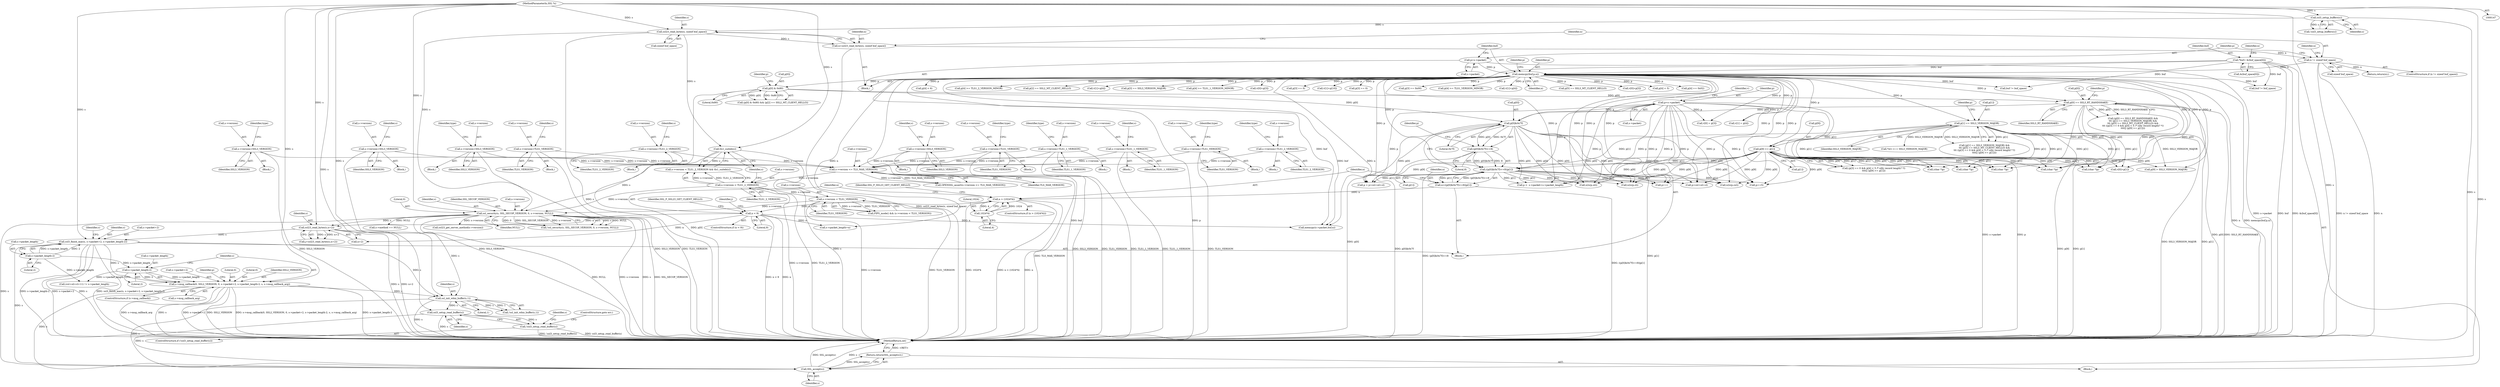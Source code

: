 digraph "0_openssl_392fa7a952e97d82eac6958c81ed1e256e6b8ca5@API" {
"1001148" [label="(Call,ssl3_setup_read_buffer(s))"];
"1001117" [label="(Call,ssl_init_wbio_buffer(s,1))"];
"1000723" [label="(Call,ssl_security(s, SSL_SECOP_VERSION, 0, s->version, NULL))"];
"1000199" [label="(Call,ssl23_read_bytes(s, sizeof buf_space))"];
"1000194" [label="(Call,ssl3_setup_buffers(s))"];
"1000148" [label="(MethodParameterIn,SSL *s)"];
"1000701" [label="(Call,tls1_suiteb(s))"];
"1000696" [label="(Call,s->version < TLS1_2_VERSION)"];
"1000689" [label="(Call,s->version <= TLS_MAX_VERSION)"];
"1000606" [label="(Call,s->version=SSL3_VERSION)"];
"1000375" [label="(Call,s->version=SSL3_VERSION)"];
"1000588" [label="(Call,s->version=SSL3_VERSION)"];
"1000356" [label="(Call,s->version=TLS1_VERSION)"];
"1000312" [label="(Call,s->version=TLS1_2_VERSION)"];
"1000406" [label="(Call,s->version=SSL3_VERSION)"];
"1000623" [label="(Call,s->version=TLS1_VERSION)"];
"1000554" [label="(Call,s->version=TLS1_1_VERSION)"];
"1000337" [label="(Call,s->version=TLS1_1_VERSION)"];
"1000571" [label="(Call,s->version=TLS1_VERSION)"];
"1000531" [label="(Call,s->version=TLS1_2_VERSION)"];
"1000711" [label="(Call,s->version < TLS1_VERSION)"];
"1000811" [label="(Call,ssl3_finish_mac(s, s->packet+2, s->packet_length-2))"];
"1000800" [label="(Call,ssl23_read_bytes(s,n+2))"];
"1000790" [label="(Call,n < 9)"];
"1000779" [label="(Call,n > (1024*4))"];
"1000765" [label="(Call,n=((p[0]&0x7f)<<8)|p[1])"];
"1000767" [label="(Call,((p[0]&0x7f)<<8)|p[1])"];
"1000768" [label="(Call,(p[0]&0x7f)<<8)"];
"1000769" [label="(Call,p[0]&0x7f)"];
"1000746" [label="(Call,p=s->packet)"];
"1000221" [label="(Call,p[0] & 0x80)"];
"1000215" [label="(Call,memcpy(buf,p,n))"];
"1000152" [label="(Call,*buf= &(buf_space[0]))"];
"1000210" [label="(Call,p=s->packet)"];
"1000204" [label="(Call,n != sizeof buf_space)"];
"1000197" [label="(Call,n=ssl23_read_bytes(s, sizeof buf_space))"];
"1000430" [label="(Call,p[0] == SSL3_RT_HANDSHAKE)"];
"1000436" [label="(Call,p[1] == SSL3_VERSION_MAJOR)"];
"1000459" [label="(Call,p[9] >= p[1])"];
"1000781" [label="(Call,1024*4)"];
"1000818" [label="(Call,s->packet_length-2)"];
"1000827" [label="(Call,s->msg_callback(0, SSL2_VERSION, 0, s->packet+2, s->packet_length-2, s, s->msg_callback_arg))"];
"1000836" [label="(Call,s->packet_length-2)"];
"1001147" [label="(Call,!ssl3_setup_read_buffer(s))"];
"1001261" [label="(Call,SSL_accept(s))"];
"1001260" [label="(Return,return(SSL_accept(s));)"];
"1000693" [label="(Identifier,TLS_MAX_VERSION)"];
"1000765" [label="(Call,n=((p[0]&0x7f)<<8)|p[1])"];
"1000607" [label="(Call,s->version)"];
"1000841" [label="(Identifier,s)"];
"1000537" [label="(Identifier,type)"];
"1000789" [label="(ControlStructure,if (n < 9))"];
"1001131" [label="(Call,s->packet_length=n)"];
"1001262" [label="(Identifier,s)"];
"1000790" [label="(Call,n < 9)"];
"1000228" [label="(Identifier,p)"];
"1000781" [label="(Call,1024*4)"];
"1000899" [label="(Call,*(d++) = SSL3_VERSION_MAJOR)"];
"1000492" [label="(Call,p[9] > SSL3_VERSION_MAJOR)"];
"1000768" [label="(Call,(p[0]&0x7f)<<8)"];
"1000437" [label="(Call,p[1])"];
"1000594" [label="(Identifier,type)"];
"1001100" [label="(Call,ssl23_get_server_method(s->version))"];
"1000481" [label="(Call,p[4] < 6)"];
"1000812" [label="(Identifier,s)"];
"1000767" [label="(Call,((p[0]&0x7f)<<8)|p[1])"];
"1000695" [label="(Call,s->version < TLS1_2_VERSION && tls1_suiteb(s))"];
"1000376" [label="(Call,s->version)"];
"1000220" [label="(Call,(p[0] & 0x80) && (p[2] == SSL2_MT_CLIENT_HELLO))"];
"1000212" [label="(Call,s->packet)"];
"1000413" [label="(Identifier,s)"];
"1000766" [label="(Identifier,n)"];
"1000696" [label="(Call,s->version < TLS1_2_VERSION)"];
"1000795" [label="(Identifier,SSL_F_SSL23_GET_CLIENT_HELLO)"];
"1000201" [label="(Call,sizeof buf_space)"];
"1000316" [label="(Identifier,TLS1_2_VERSION)"];
"1000313" [label="(Call,s->version)"];
"1001016" [label="(Call,p <  s->packet+s->packet_length)"];
"1000727" [label="(Call,s->version)"];
"1000356" [label="(Call,s->version=TLS1_VERSION)"];
"1000726" [label="(Literal,0)"];
"1000746" [label="(Call,p=s->packet)"];
"1000775" [label="(Call,p[1])"];
"1000221" [label="(Call,p[0] & 0x80)"];
"1000182" [label="(Block,)"];
"1000300" [label="(Call,p[4] >= TLS1_2_VERSION_MINOR)"];
"1000209" [label="(Identifier,n)"];
"1000410" [label="(Identifier,SSL3_VERSION)"];
"1000195" [label="(Identifier,s)"];
"1000206" [label="(Call,sizeof buf_space)"];
"1000319" [label="(Identifier,s)"];
"1000226" [label="(Call,p[2] == SSL2_MT_CLIENT_HELLO)"];
"1000606" [label="(Call,s->version=SSL3_VERSION)"];
"1001118" [label="(Identifier,s)"];
"1000791" [label="(Identifier,n)"];
"1000208" [label="(Return,return(n);)"];
"1000198" [label="(Identifier,n)"];
"1001117" [label="(Call,ssl_init_wbio_buffer(s,1))"];
"1000773" [label="(Literal,0x7f)"];
"1000252" [label="(Call,v[1]=p[4])"];
"1000646" [label="(Call,(char *)p)"];
"1000829" [label="(Identifier,SSL2_VERSION)"];
"1000831" [label="(Call,s->packet+2)"];
"1000688" [label="(Call,OPENSSL_assert(s->version <= TLS_MAX_VERSION))"];
"1000363" [label="(Identifier,s)"];
"1001031" [label="(Call,p++)"];
"1000463" [label="(Call,p[1])"];
"1001150" [label="(ControlStructure,goto err;)"];
"1000802" [label="(Call,n+2)"];
"1000344" [label="(Identifier,s)"];
"1000678" [label="(Call,(char *)p)"];
"1000840" [label="(Literal,2)"];
"1000148" [label="(MethodParameterIn,SSL *s)"];
"1000730" [label="(Identifier,NULL)"];
"1000627" [label="(Identifier,TLS1_VERSION)"];
"1000792" [label="(Literal,9)"];
"1000570" [label="(Block,)"];
"1000853" [label="(Call,n2s(p,csl))"];
"1000271" [label="(Call,p[3] == SSL3_VERSION_MAJOR)"];
"1000203" [label="(ControlStructure,if (n != sizeof buf_space))"];
"1000846" [label="(Identifier,p)"];
"1000435" [label="(Call,(p[1] == SSL3_VERSION_MAJOR) &&\n\t\t\t (p[5] == SSL3_MT_CLIENT_HELLO) &&\n\t\t\t ((p[3] == 0 && p[4] < 5 /* silly record length? */)\n\t\t\t\t|| (p[9] >= p[1])))"];
"1000223" [label="(Identifier,p)"];
"1000553" [label="(Block,)"];
"1000405" [label="(Block,)"];
"1000447" [label="(Call,(p[3] == 0 && p[4] < 5 /* silly record length? */)\n\t\t\t\t|| (p[9] >= p[1]))"];
"1000215" [label="(Call,memcpy(buf,p,n))"];
"1000605" [label="(Block,)"];
"1000338" [label="(Call,s->version)"];
"1000801" [label="(Identifier,s)"];
"1000560" [label="(Identifier,type)"];
"1000325" [label="(Call,p[4] >= TLS1_1_VERSION_MINOR)"];
"1001165" [label="(Call,memcpy(s->packet,buf,n))"];
"1000690" [label="(Call,s->version)"];
"1001260" [label="(Return,return(SSL_accept(s));)"];
"1000758" [label="(Call,v[1] = p[4])"];
"1000355" [label="(Block,)"];
"1000153" [label="(Identifier,buf)"];
"1000431" [label="(Call,p[0])"];
"1000689" [label="(Call,s->version <= TLS_MAX_VERSION)"];
"1000406" [label="(Call,s->version=SSL3_VERSION)"];
"1000149" [label="(Block,)"];
"1000460" [label="(Call,p[9])"];
"1000742" [label="(Block,)"];
"1000823" [label="(ControlStructure,if (s->msg_callback))"];
"1000822" [label="(Literal,2)"];
"1000222" [label="(Call,p[0])"];
"1000245" [label="(Call,v[0]=p[3])"];
"1000588" [label="(Call,s->version=SSL3_VERSION)"];
"1000476" [label="(Call,p[3] == 0)"];
"1000379" [label="(Identifier,SSL3_VERSION)"];
"1000722" [label="(Call,!ssl_security(s, SSL_SECOP_VERSION, 0, s->version, NULL))"];
"1000429" [label="(Call,(p[0] == SSL3_RT_HANDSHAKE) &&\n\t\t\t (p[1] == SSL3_VERSION_MAJOR) &&\n\t\t\t (p[5] == SSL3_MT_CLIENT_HELLO) &&\n\t\t\t ((p[3] == 0 && p[4] < 5 /* silly record length? */)\n\t\t\t\t|| (p[9] >= p[1])))"];
"1000622" [label="(Block,)"];
"1000836" [label="(Call,s->packet_length-2)"];
"1001116" [label="(Call,!ssl_init_wbio_buffer(s,1))"];
"1000503" [label="(Call,v[1]=p[10])"];
"1001119" [label="(Literal,1)"];
"1000375" [label="(Call,s->version=SSL3_VERSION)"];
"1000572" [label="(Call,s->version)"];
"1000655" [label="(Call,(char *)p)"];
"1000194" [label="(Call,ssl3_setup_buffers(s))"];
"1000770" [label="(Call,p[0])"];
"1000360" [label="(Identifier,TLS1_VERSION)"];
"1000531" [label="(Call,s->version=TLS1_2_VERSION)"];
"1000747" [label="(Identifier,p)"];
"1000341" [label="(Identifier,TLS1_1_VERSION)"];
"1000610" [label="(Identifier,SSL3_VERSION)"];
"1000663" [label="(Call,(char *)p)"];
"1000459" [label="(Call,p[9] >= p[1])"];
"1001105" [label="(Call,s->method == NULL)"];
"1001149" [label="(Identifier,s)"];
"1001265" [label="(Call,buf != buf_space)"];
"1000623" [label="(Call,s->version=TLS1_VERSION)"];
"1001148" [label="(Call,ssl3_setup_read_buffer(s))"];
"1001273" [label="(MethodReturn,int)"];
"1000715" [label="(Identifier,TLS1_VERSION)"];
"1000700" [label="(Identifier,TLS1_2_VERSION)"];
"1000382" [label="(Identifier,s)"];
"1000753" [label="(Identifier,v)"];
"1000724" [label="(Identifier,s)"];
"1000612" [label="(Identifier,type)"];
"1000782" [label="(Literal,1024)"];
"1000571" [label="(Call,s->version=TLS1_VERSION)"];
"1000800" [label="(Call,ssl23_read_bytes(s,n+2))"];
"1000637" [label="(Call,(char *)p)"];
"1000152" [label="(Call,*buf= &(buf_space[0]))"];
"1000204" [label="(Call,n != sizeof buf_space)"];
"1000535" [label="(Identifier,TLS1_2_VERSION)"];
"1000723" [label="(Call,ssl_security(s, SSL_SECOP_VERSION, 0, s->version, NULL))"];
"1000210" [label="(Call,p=s->packet)"];
"1001255" [label="(Call,buf != buf_space)"];
"1000436" [label="(Call,p[1] == SSL3_VERSION_MAJOR)"];
"1000837" [label="(Call,s->packet_length)"];
"1000357" [label="(Call,s->version)"];
"1001153" [label="(Identifier,s)"];
"1000587" [label="(Block,)"];
"1000407" [label="(Call,s->version)"];
"1000709" [label="(Call,FIPS_mode() && (s->version < TLS1_VERSION))"];
"1000199" [label="(Call,ssl23_read_bytes(s, sizeof buf_space))"];
"1000818" [label="(Call,s->packet_length-2)"];
"1000449" [label="(Call,p[3] == 0)"];
"1000872" [label="(Call,(csl+sil+cl+11) != s->packet_length)"];
"1000850" [label="(Call,p+=5)"];
"1000234" [label="(Call,p[3] == 0x00)"];
"1000701" [label="(Call,tls1_suiteb(s))"];
"1001006" [label="(Call,p = p+csl+sil+cl)"];
"1000292" [label="(Call,p[4] >= TLS1_VERSION_MINOR)"];
"1000592" [label="(Identifier,SSL3_VERSION)"];
"1000751" [label="(Call,v[0] = p[3])"];
"1000811" [label="(Call,ssl3_finish_mac(s, s->packet+2, s->packet_length-2))"];
"1000748" [label="(Call,s->packet)"];
"1000697" [label="(Call,s->version)"];
"1000786" [label="(Identifier,SSL_F_SSL23_GET_CLIENT_HELLO)"];
"1000205" [label="(Identifier,n)"];
"1000575" [label="(Identifier,TLS1_VERSION)"];
"1001261" [label="(Call,SSL_accept(s))"];
"1000827" [label="(Call,s->msg_callback(0, SSL2_VERSION, 0, s->packet+2, s->packet_length-2, s, s->msg_callback_arg))"];
"1000284" [label="(Call,v[1]=p[4])"];
"1000218" [label="(Identifier,n)"];
"1000467" [label="(Call,v[0]=p[1])"];
"1000430" [label="(Call,p[0] == SSL3_RT_HANDSHAKE)"];
"1000154" [label="(Call,&(buf_space[0]))"];
"1000558" [label="(Identifier,TLS1_1_VERSION)"];
"1000776" [label="(Identifier,p)"];
"1000828" [label="(Literal,0)"];
"1001147" [label="(Call,!ssl3_setup_read_buffer(s))"];
"1000712" [label="(Call,s->version)"];
"1001008" [label="(Call,p+csl+sil+cl)"];
"1000702" [label="(Identifier,s)"];
"1000856" [label="(Call,n2s(p,sil))"];
"1000216" [label="(Identifier,buf)"];
"1000442" [label="(Call,p[5] == SSL3_MT_CLIENT_HELLO)"];
"1000311" [label="(Block,)"];
"1000312" [label="(Call,s->version=TLS1_2_VERSION)"];
"1000783" [label="(Literal,4)"];
"1000798" [label="(Call,j=ssl23_read_bytes(s,n+2))"];
"1000778" [label="(ControlStructure,if (n > (1024*4)))"];
"1000532" [label="(Call,s->version)"];
"1000555" [label="(Call,s->version)"];
"1000813" [label="(Call,s->packet+2)"];
"1001146" [label="(ControlStructure,if (!ssl3_setup_read_buffer(s)))"];
"1000217" [label="(Identifier,p)"];
"1000444" [label="(Identifier,p)"];
"1000825" [label="(Identifier,s)"];
"1000711" [label="(Call,s->version < TLS1_VERSION)"];
"1000168" [label="(Identifier,n)"];
"1000779" [label="(Call,n > (1024*4))"];
"1000830" [label="(Literal,0)"];
"1000434" [label="(Identifier,SSL3_RT_HANDSHAKE)"];
"1000780" [label="(Identifier,n)"];
"1000530" [label="(Block,)"];
"1000799" [label="(Identifier,j)"];
"1000440" [label="(Identifier,SSL3_VERSION_MAJOR)"];
"1000197" [label="(Call,n=ssl23_read_bytes(s, sizeof buf_space))"];
"1000769" [label="(Call,p[0]&0x7f)"];
"1000624" [label="(Call,s->version)"];
"1000819" [label="(Call,s->packet_length)"];
"1000842" [label="(Call,s->msg_callback_arg)"];
"1000554" [label="(Call,s->version=TLS1_1_VERSION)"];
"1000336" [label="(Block,)"];
"1000225" [label="(Literal,0x80)"];
"1000277" [label="(Call,v[0]=p[3])"];
"1000774" [label="(Literal,8)"];
"1000454" [label="(Call,p[4] < 5)"];
"1000438" [label="(Identifier,p)"];
"1000200" [label="(Identifier,s)"];
"1000629" [label="(Identifier,type)"];
"1000239" [label="(Call,p[4] == 0x02)"];
"1000589" [label="(Call,s->version)"];
"1000859" [label="(Call,n2s(p,cl))"];
"1000337" [label="(Call,s->version=TLS1_1_VERSION)"];
"1000374" [label="(Block,)"];
"1000211" [label="(Identifier,p)"];
"1000193" [label="(Call,!ssl3_setup_buffers(s))"];
"1000577" [label="(Identifier,type)"];
"1000725" [label="(Identifier,SSL_SECOP_VERSION)"];
"1001148" -> "1001147"  [label="AST: "];
"1001148" -> "1001149"  [label="CFG: "];
"1001149" -> "1001148"  [label="AST: "];
"1001147" -> "1001148"  [label="CFG: "];
"1001148" -> "1001273"  [label="DDG: s"];
"1001148" -> "1001147"  [label="DDG: s"];
"1001117" -> "1001148"  [label="DDG: s"];
"1000148" -> "1001148"  [label="DDG: s"];
"1001148" -> "1001261"  [label="DDG: s"];
"1001117" -> "1001116"  [label="AST: "];
"1001117" -> "1001119"  [label="CFG: "];
"1001118" -> "1001117"  [label="AST: "];
"1001119" -> "1001117"  [label="AST: "];
"1001116" -> "1001117"  [label="CFG: "];
"1001117" -> "1001273"  [label="DDG: s"];
"1001117" -> "1001116"  [label="DDG: s"];
"1001117" -> "1001116"  [label="DDG: 1"];
"1000723" -> "1001117"  [label="DDG: s"];
"1000811" -> "1001117"  [label="DDG: s"];
"1000827" -> "1001117"  [label="DDG: s"];
"1000148" -> "1001117"  [label="DDG: s"];
"1001117" -> "1001261"  [label="DDG: s"];
"1000723" -> "1000722"  [label="AST: "];
"1000723" -> "1000730"  [label="CFG: "];
"1000724" -> "1000723"  [label="AST: "];
"1000725" -> "1000723"  [label="AST: "];
"1000726" -> "1000723"  [label="AST: "];
"1000727" -> "1000723"  [label="AST: "];
"1000730" -> "1000723"  [label="AST: "];
"1000722" -> "1000723"  [label="CFG: "];
"1000723" -> "1001273"  [label="DDG: s"];
"1000723" -> "1001273"  [label="DDG: NULL"];
"1000723" -> "1001273"  [label="DDG: s->version"];
"1000723" -> "1001273"  [label="DDG: SSL_SECOP_VERSION"];
"1000723" -> "1000722"  [label="DDG: s"];
"1000723" -> "1000722"  [label="DDG: NULL"];
"1000723" -> "1000722"  [label="DDG: 0"];
"1000723" -> "1000722"  [label="DDG: SSL_SECOP_VERSION"];
"1000723" -> "1000722"  [label="DDG: s->version"];
"1000199" -> "1000723"  [label="DDG: s"];
"1000701" -> "1000723"  [label="DDG: s"];
"1000148" -> "1000723"  [label="DDG: s"];
"1000696" -> "1000723"  [label="DDG: s->version"];
"1000711" -> "1000723"  [label="DDG: s->version"];
"1000723" -> "1000800"  [label="DDG: s"];
"1000723" -> "1001100"  [label="DDG: s->version"];
"1000723" -> "1001105"  [label="DDG: NULL"];
"1000723" -> "1001261"  [label="DDG: s"];
"1000199" -> "1000197"  [label="AST: "];
"1000199" -> "1000201"  [label="CFG: "];
"1000200" -> "1000199"  [label="AST: "];
"1000201" -> "1000199"  [label="AST: "];
"1000197" -> "1000199"  [label="CFG: "];
"1000199" -> "1001273"  [label="DDG: s"];
"1000199" -> "1000197"  [label="DDG: s"];
"1000194" -> "1000199"  [label="DDG: s"];
"1000148" -> "1000199"  [label="DDG: s"];
"1000199" -> "1000701"  [label="DDG: s"];
"1000194" -> "1000193"  [label="AST: "];
"1000194" -> "1000195"  [label="CFG: "];
"1000195" -> "1000194"  [label="AST: "];
"1000193" -> "1000194"  [label="CFG: "];
"1000194" -> "1001273"  [label="DDG: s"];
"1000194" -> "1000193"  [label="DDG: s"];
"1000148" -> "1000194"  [label="DDG: s"];
"1000148" -> "1000147"  [label="AST: "];
"1000148" -> "1001273"  [label="DDG: s"];
"1000148" -> "1000701"  [label="DDG: s"];
"1000148" -> "1000800"  [label="DDG: s"];
"1000148" -> "1000811"  [label="DDG: s"];
"1000148" -> "1000827"  [label="DDG: s"];
"1000148" -> "1001261"  [label="DDG: s"];
"1000701" -> "1000695"  [label="AST: "];
"1000701" -> "1000702"  [label="CFG: "];
"1000702" -> "1000701"  [label="AST: "];
"1000695" -> "1000701"  [label="CFG: "];
"1000701" -> "1001273"  [label="DDG: s"];
"1000701" -> "1000695"  [label="DDG: s"];
"1000696" -> "1000695"  [label="AST: "];
"1000696" -> "1000700"  [label="CFG: "];
"1000697" -> "1000696"  [label="AST: "];
"1000700" -> "1000696"  [label="AST: "];
"1000702" -> "1000696"  [label="CFG: "];
"1000695" -> "1000696"  [label="CFG: "];
"1000696" -> "1001273"  [label="DDG: TLS1_2_VERSION"];
"1000696" -> "1001273"  [label="DDG: s->version"];
"1000696" -> "1000695"  [label="DDG: s->version"];
"1000696" -> "1000695"  [label="DDG: TLS1_2_VERSION"];
"1000689" -> "1000696"  [label="DDG: s->version"];
"1000696" -> "1000711"  [label="DDG: s->version"];
"1000689" -> "1000688"  [label="AST: "];
"1000689" -> "1000693"  [label="CFG: "];
"1000690" -> "1000689"  [label="AST: "];
"1000693" -> "1000689"  [label="AST: "];
"1000688" -> "1000689"  [label="CFG: "];
"1000689" -> "1001273"  [label="DDG: TLS_MAX_VERSION"];
"1000689" -> "1000688"  [label="DDG: s->version"];
"1000689" -> "1000688"  [label="DDG: TLS_MAX_VERSION"];
"1000606" -> "1000689"  [label="DDG: s->version"];
"1000375" -> "1000689"  [label="DDG: s->version"];
"1000588" -> "1000689"  [label="DDG: s->version"];
"1000356" -> "1000689"  [label="DDG: s->version"];
"1000312" -> "1000689"  [label="DDG: s->version"];
"1000406" -> "1000689"  [label="DDG: s->version"];
"1000623" -> "1000689"  [label="DDG: s->version"];
"1000554" -> "1000689"  [label="DDG: s->version"];
"1000337" -> "1000689"  [label="DDG: s->version"];
"1000571" -> "1000689"  [label="DDG: s->version"];
"1000531" -> "1000689"  [label="DDG: s->version"];
"1000606" -> "1000605"  [label="AST: "];
"1000606" -> "1000610"  [label="CFG: "];
"1000607" -> "1000606"  [label="AST: "];
"1000610" -> "1000606"  [label="AST: "];
"1000612" -> "1000606"  [label="CFG: "];
"1000606" -> "1001273"  [label="DDG: SSL3_VERSION"];
"1000375" -> "1000374"  [label="AST: "];
"1000375" -> "1000379"  [label="CFG: "];
"1000376" -> "1000375"  [label="AST: "];
"1000379" -> "1000375"  [label="AST: "];
"1000382" -> "1000375"  [label="CFG: "];
"1000375" -> "1001273"  [label="DDG: SSL3_VERSION"];
"1000588" -> "1000587"  [label="AST: "];
"1000588" -> "1000592"  [label="CFG: "];
"1000589" -> "1000588"  [label="AST: "];
"1000592" -> "1000588"  [label="AST: "];
"1000594" -> "1000588"  [label="CFG: "];
"1000588" -> "1001273"  [label="DDG: SSL3_VERSION"];
"1000356" -> "1000355"  [label="AST: "];
"1000356" -> "1000360"  [label="CFG: "];
"1000357" -> "1000356"  [label="AST: "];
"1000360" -> "1000356"  [label="AST: "];
"1000363" -> "1000356"  [label="CFG: "];
"1000356" -> "1001273"  [label="DDG: TLS1_VERSION"];
"1000312" -> "1000311"  [label="AST: "];
"1000312" -> "1000316"  [label="CFG: "];
"1000313" -> "1000312"  [label="AST: "];
"1000316" -> "1000312"  [label="AST: "];
"1000319" -> "1000312"  [label="CFG: "];
"1000406" -> "1000405"  [label="AST: "];
"1000406" -> "1000410"  [label="CFG: "];
"1000407" -> "1000406"  [label="AST: "];
"1000410" -> "1000406"  [label="AST: "];
"1000413" -> "1000406"  [label="CFG: "];
"1000406" -> "1001273"  [label="DDG: SSL3_VERSION"];
"1000623" -> "1000622"  [label="AST: "];
"1000623" -> "1000627"  [label="CFG: "];
"1000624" -> "1000623"  [label="AST: "];
"1000627" -> "1000623"  [label="AST: "];
"1000629" -> "1000623"  [label="CFG: "];
"1000623" -> "1001273"  [label="DDG: TLS1_VERSION"];
"1000554" -> "1000553"  [label="AST: "];
"1000554" -> "1000558"  [label="CFG: "];
"1000555" -> "1000554"  [label="AST: "];
"1000558" -> "1000554"  [label="AST: "];
"1000560" -> "1000554"  [label="CFG: "];
"1000554" -> "1001273"  [label="DDG: TLS1_1_VERSION"];
"1000337" -> "1000336"  [label="AST: "];
"1000337" -> "1000341"  [label="CFG: "];
"1000338" -> "1000337"  [label="AST: "];
"1000341" -> "1000337"  [label="AST: "];
"1000344" -> "1000337"  [label="CFG: "];
"1000337" -> "1001273"  [label="DDG: TLS1_1_VERSION"];
"1000571" -> "1000570"  [label="AST: "];
"1000571" -> "1000575"  [label="CFG: "];
"1000572" -> "1000571"  [label="AST: "];
"1000575" -> "1000571"  [label="AST: "];
"1000577" -> "1000571"  [label="CFG: "];
"1000571" -> "1001273"  [label="DDG: TLS1_VERSION"];
"1000531" -> "1000530"  [label="AST: "];
"1000531" -> "1000535"  [label="CFG: "];
"1000532" -> "1000531"  [label="AST: "];
"1000535" -> "1000531"  [label="AST: "];
"1000537" -> "1000531"  [label="CFG: "];
"1000711" -> "1000709"  [label="AST: "];
"1000711" -> "1000715"  [label="CFG: "];
"1000712" -> "1000711"  [label="AST: "];
"1000715" -> "1000711"  [label="AST: "];
"1000709" -> "1000711"  [label="CFG: "];
"1000711" -> "1001273"  [label="DDG: TLS1_VERSION"];
"1000711" -> "1001273"  [label="DDG: s->version"];
"1000711" -> "1000709"  [label="DDG: s->version"];
"1000711" -> "1000709"  [label="DDG: TLS1_VERSION"];
"1000811" -> "1000742"  [label="AST: "];
"1000811" -> "1000818"  [label="CFG: "];
"1000812" -> "1000811"  [label="AST: "];
"1000813" -> "1000811"  [label="AST: "];
"1000818" -> "1000811"  [label="AST: "];
"1000825" -> "1000811"  [label="CFG: "];
"1000811" -> "1001273"  [label="DDG: s->packet_length-2"];
"1000811" -> "1001273"  [label="DDG: s->packet+2"];
"1000811" -> "1001273"  [label="DDG: ssl3_finish_mac(s, s->packet+2, s->packet_length-2)"];
"1000811" -> "1001273"  [label="DDG: s"];
"1000800" -> "1000811"  [label="DDG: s"];
"1000818" -> "1000811"  [label="DDG: s->packet_length"];
"1000818" -> "1000811"  [label="DDG: 2"];
"1000811" -> "1000827"  [label="DDG: s"];
"1000811" -> "1001261"  [label="DDG: s"];
"1000800" -> "1000798"  [label="AST: "];
"1000800" -> "1000802"  [label="CFG: "];
"1000801" -> "1000800"  [label="AST: "];
"1000802" -> "1000800"  [label="AST: "];
"1000798" -> "1000800"  [label="CFG: "];
"1000800" -> "1001273"  [label="DDG: n+2"];
"1000800" -> "1001273"  [label="DDG: s"];
"1000800" -> "1000798"  [label="DDG: s"];
"1000800" -> "1000798"  [label="DDG: n+2"];
"1000790" -> "1000800"  [label="DDG: n"];
"1000790" -> "1000789"  [label="AST: "];
"1000790" -> "1000792"  [label="CFG: "];
"1000791" -> "1000790"  [label="AST: "];
"1000792" -> "1000790"  [label="AST: "];
"1000795" -> "1000790"  [label="CFG: "];
"1000799" -> "1000790"  [label="CFG: "];
"1000790" -> "1001273"  [label="DDG: n"];
"1000790" -> "1001273"  [label="DDG: n < 9"];
"1000779" -> "1000790"  [label="DDG: n"];
"1000790" -> "1000802"  [label="DDG: n"];
"1000790" -> "1001131"  [label="DDG: n"];
"1000790" -> "1001165"  [label="DDG: n"];
"1000779" -> "1000778"  [label="AST: "];
"1000779" -> "1000781"  [label="CFG: "];
"1000780" -> "1000779"  [label="AST: "];
"1000781" -> "1000779"  [label="AST: "];
"1000786" -> "1000779"  [label="CFG: "];
"1000791" -> "1000779"  [label="CFG: "];
"1000779" -> "1001273"  [label="DDG: n"];
"1000779" -> "1001273"  [label="DDG: 1024*4"];
"1000779" -> "1001273"  [label="DDG: n > (1024*4)"];
"1000765" -> "1000779"  [label="DDG: n"];
"1000781" -> "1000779"  [label="DDG: 1024"];
"1000781" -> "1000779"  [label="DDG: 4"];
"1000765" -> "1000742"  [label="AST: "];
"1000765" -> "1000767"  [label="CFG: "];
"1000766" -> "1000765"  [label="AST: "];
"1000767" -> "1000765"  [label="AST: "];
"1000780" -> "1000765"  [label="CFG: "];
"1000765" -> "1001273"  [label="DDG: ((p[0]&0x7f)<<8)|p[1]"];
"1000767" -> "1000765"  [label="DDG: (p[0]&0x7f)<<8"];
"1000767" -> "1000765"  [label="DDG: p[1]"];
"1000767" -> "1000775"  [label="CFG: "];
"1000768" -> "1000767"  [label="AST: "];
"1000775" -> "1000767"  [label="AST: "];
"1000767" -> "1001273"  [label="DDG: (p[0]&0x7f)<<8"];
"1000767" -> "1001273"  [label="DDG: p[1]"];
"1000768" -> "1000767"  [label="DDG: p[0]&0x7f"];
"1000768" -> "1000767"  [label="DDG: 8"];
"1000436" -> "1000767"  [label="DDG: p[1]"];
"1000746" -> "1000767"  [label="DDG: p"];
"1000459" -> "1000767"  [label="DDG: p[1]"];
"1000215" -> "1000767"  [label="DDG: p"];
"1000767" -> "1000850"  [label="DDG: p[1]"];
"1000767" -> "1000853"  [label="DDG: p[1]"];
"1000767" -> "1000856"  [label="DDG: p[1]"];
"1000767" -> "1000859"  [label="DDG: p[1]"];
"1000767" -> "1001006"  [label="DDG: p[1]"];
"1000767" -> "1001008"  [label="DDG: p[1]"];
"1000767" -> "1001016"  [label="DDG: p[1]"];
"1000767" -> "1001031"  [label="DDG: p[1]"];
"1000768" -> "1000774"  [label="CFG: "];
"1000769" -> "1000768"  [label="AST: "];
"1000774" -> "1000768"  [label="AST: "];
"1000776" -> "1000768"  [label="CFG: "];
"1000768" -> "1001273"  [label="DDG: p[0]&0x7f"];
"1000769" -> "1000768"  [label="DDG: p[0]"];
"1000769" -> "1000768"  [label="DDG: 0x7f"];
"1000769" -> "1000773"  [label="CFG: "];
"1000770" -> "1000769"  [label="AST: "];
"1000773" -> "1000769"  [label="AST: "];
"1000774" -> "1000769"  [label="CFG: "];
"1000769" -> "1001273"  [label="DDG: p[0]"];
"1000746" -> "1000769"  [label="DDG: p"];
"1000221" -> "1000769"  [label="DDG: p[0]"];
"1000430" -> "1000769"  [label="DDG: p[0]"];
"1000769" -> "1000850"  [label="DDG: p[0]"];
"1000769" -> "1000853"  [label="DDG: p[0]"];
"1000769" -> "1000856"  [label="DDG: p[0]"];
"1000769" -> "1000859"  [label="DDG: p[0]"];
"1000769" -> "1001006"  [label="DDG: p[0]"];
"1000769" -> "1001008"  [label="DDG: p[0]"];
"1000769" -> "1001016"  [label="DDG: p[0]"];
"1000769" -> "1001031"  [label="DDG: p[0]"];
"1000746" -> "1000742"  [label="AST: "];
"1000746" -> "1000748"  [label="CFG: "];
"1000747" -> "1000746"  [label="AST: "];
"1000748" -> "1000746"  [label="AST: "];
"1000753" -> "1000746"  [label="CFG: "];
"1000746" -> "1001273"  [label="DDG: s->packet"];
"1000746" -> "1001273"  [label="DDG: p"];
"1000746" -> "1000751"  [label="DDG: p"];
"1000746" -> "1000758"  [label="DDG: p"];
"1000746" -> "1000850"  [label="DDG: p"];
"1000746" -> "1000853"  [label="DDG: p"];
"1000746" -> "1000856"  [label="DDG: p"];
"1000746" -> "1000859"  [label="DDG: p"];
"1000746" -> "1001006"  [label="DDG: p"];
"1000746" -> "1001008"  [label="DDG: p"];
"1000746" -> "1001016"  [label="DDG: p"];
"1000746" -> "1001031"  [label="DDG: p"];
"1000221" -> "1000220"  [label="AST: "];
"1000221" -> "1000225"  [label="CFG: "];
"1000222" -> "1000221"  [label="AST: "];
"1000225" -> "1000221"  [label="AST: "];
"1000228" -> "1000221"  [label="CFG: "];
"1000220" -> "1000221"  [label="CFG: "];
"1000221" -> "1001273"  [label="DDG: p[0]"];
"1000221" -> "1000220"  [label="DDG: p[0]"];
"1000221" -> "1000220"  [label="DDG: 0x80"];
"1000215" -> "1000221"  [label="DDG: p"];
"1000221" -> "1000430"  [label="DDG: p[0]"];
"1000215" -> "1000182"  [label="AST: "];
"1000215" -> "1000218"  [label="CFG: "];
"1000216" -> "1000215"  [label="AST: "];
"1000217" -> "1000215"  [label="AST: "];
"1000218" -> "1000215"  [label="AST: "];
"1000223" -> "1000215"  [label="CFG: "];
"1000215" -> "1001273"  [label="DDG: buf"];
"1000215" -> "1001273"  [label="DDG: p"];
"1000215" -> "1001273"  [label="DDG: n"];
"1000215" -> "1001273"  [label="DDG: memcpy(buf,p,n)"];
"1000152" -> "1000215"  [label="DDG: buf"];
"1000210" -> "1000215"  [label="DDG: p"];
"1000204" -> "1000215"  [label="DDG: n"];
"1000215" -> "1000226"  [label="DDG: p"];
"1000215" -> "1000234"  [label="DDG: p"];
"1000215" -> "1000239"  [label="DDG: p"];
"1000215" -> "1000245"  [label="DDG: p"];
"1000215" -> "1000252"  [label="DDG: p"];
"1000215" -> "1000271"  [label="DDG: p"];
"1000215" -> "1000277"  [label="DDG: p"];
"1000215" -> "1000284"  [label="DDG: p"];
"1000215" -> "1000292"  [label="DDG: p"];
"1000215" -> "1000300"  [label="DDG: p"];
"1000215" -> "1000325"  [label="DDG: p"];
"1000215" -> "1000430"  [label="DDG: p"];
"1000215" -> "1000436"  [label="DDG: p"];
"1000215" -> "1000442"  [label="DDG: p"];
"1000215" -> "1000449"  [label="DDG: p"];
"1000215" -> "1000454"  [label="DDG: p"];
"1000215" -> "1000459"  [label="DDG: p"];
"1000215" -> "1000467"  [label="DDG: p"];
"1000215" -> "1000476"  [label="DDG: p"];
"1000215" -> "1000481"  [label="DDG: p"];
"1000215" -> "1000492"  [label="DDG: p"];
"1000215" -> "1000503"  [label="DDG: p"];
"1000215" -> "1000637"  [label="DDG: p"];
"1000215" -> "1000751"  [label="DDG: p"];
"1000215" -> "1000758"  [label="DDG: p"];
"1000215" -> "1000850"  [label="DDG: p"];
"1000215" -> "1000853"  [label="DDG: p"];
"1000215" -> "1000856"  [label="DDG: p"];
"1000215" -> "1000859"  [label="DDG: p"];
"1000215" -> "1001006"  [label="DDG: p"];
"1000215" -> "1001008"  [label="DDG: p"];
"1000215" -> "1001016"  [label="DDG: p"];
"1000215" -> "1001031"  [label="DDG: p"];
"1000215" -> "1001131"  [label="DDG: n"];
"1000215" -> "1001165"  [label="DDG: buf"];
"1000215" -> "1001165"  [label="DDG: n"];
"1000215" -> "1001255"  [label="DDG: buf"];
"1000215" -> "1001265"  [label="DDG: buf"];
"1000152" -> "1000149"  [label="AST: "];
"1000152" -> "1000154"  [label="CFG: "];
"1000153" -> "1000152"  [label="AST: "];
"1000154" -> "1000152"  [label="AST: "];
"1000168" -> "1000152"  [label="CFG: "];
"1000152" -> "1001273"  [label="DDG: buf"];
"1000152" -> "1001273"  [label="DDG: &(buf_space[0])"];
"1000152" -> "1001165"  [label="DDG: buf"];
"1000152" -> "1001255"  [label="DDG: buf"];
"1000152" -> "1001265"  [label="DDG: buf"];
"1000210" -> "1000182"  [label="AST: "];
"1000210" -> "1000212"  [label="CFG: "];
"1000211" -> "1000210"  [label="AST: "];
"1000212" -> "1000210"  [label="AST: "];
"1000216" -> "1000210"  [label="CFG: "];
"1000210" -> "1001273"  [label="DDG: s->packet"];
"1000204" -> "1000203"  [label="AST: "];
"1000204" -> "1000206"  [label="CFG: "];
"1000205" -> "1000204"  [label="AST: "];
"1000206" -> "1000204"  [label="AST: "];
"1000209" -> "1000204"  [label="CFG: "];
"1000211" -> "1000204"  [label="CFG: "];
"1000204" -> "1001273"  [label="DDG: n"];
"1000204" -> "1001273"  [label="DDG: n != sizeof buf_space"];
"1000197" -> "1000204"  [label="DDG: n"];
"1000204" -> "1000208"  [label="DDG: n"];
"1000197" -> "1000182"  [label="AST: "];
"1000198" -> "1000197"  [label="AST: "];
"1000205" -> "1000197"  [label="CFG: "];
"1000197" -> "1001273"  [label="DDG: ssl23_read_bytes(s, sizeof buf_space)"];
"1000430" -> "1000429"  [label="AST: "];
"1000430" -> "1000434"  [label="CFG: "];
"1000431" -> "1000430"  [label="AST: "];
"1000434" -> "1000430"  [label="AST: "];
"1000438" -> "1000430"  [label="CFG: "];
"1000429" -> "1000430"  [label="CFG: "];
"1000430" -> "1001273"  [label="DDG: SSL3_RT_HANDSHAKE"];
"1000430" -> "1001273"  [label="DDG: p[0]"];
"1000430" -> "1000429"  [label="DDG: p[0]"];
"1000430" -> "1000429"  [label="DDG: SSL3_RT_HANDSHAKE"];
"1000430" -> "1000637"  [label="DDG: p[0]"];
"1000430" -> "1000646"  [label="DDG: p[0]"];
"1000430" -> "1000655"  [label="DDG: p[0]"];
"1000430" -> "1000663"  [label="DDG: p[0]"];
"1000430" -> "1000678"  [label="DDG: p[0]"];
"1000436" -> "1000435"  [label="AST: "];
"1000436" -> "1000440"  [label="CFG: "];
"1000437" -> "1000436"  [label="AST: "];
"1000440" -> "1000436"  [label="AST: "];
"1000444" -> "1000436"  [label="CFG: "];
"1000435" -> "1000436"  [label="CFG: "];
"1000436" -> "1001273"  [label="DDG: p[1]"];
"1000436" -> "1001273"  [label="DDG: SSL3_VERSION_MAJOR"];
"1000436" -> "1000435"  [label="DDG: p[1]"];
"1000436" -> "1000435"  [label="DDG: SSL3_VERSION_MAJOR"];
"1000436" -> "1000459"  [label="DDG: p[1]"];
"1000436" -> "1000467"  [label="DDG: p[1]"];
"1000436" -> "1000492"  [label="DDG: SSL3_VERSION_MAJOR"];
"1000436" -> "1000637"  [label="DDG: p[1]"];
"1000436" -> "1000646"  [label="DDG: p[1]"];
"1000436" -> "1000655"  [label="DDG: p[1]"];
"1000436" -> "1000663"  [label="DDG: p[1]"];
"1000436" -> "1000678"  [label="DDG: p[1]"];
"1000436" -> "1000899"  [label="DDG: SSL3_VERSION_MAJOR"];
"1000459" -> "1000447"  [label="AST: "];
"1000459" -> "1000463"  [label="CFG: "];
"1000460" -> "1000459"  [label="AST: "];
"1000463" -> "1000459"  [label="AST: "];
"1000447" -> "1000459"  [label="CFG: "];
"1000459" -> "1001273"  [label="DDG: p[9]"];
"1000459" -> "1001273"  [label="DDG: p[1]"];
"1000459" -> "1000447"  [label="DDG: p[9]"];
"1000459" -> "1000447"  [label="DDG: p[1]"];
"1000459" -> "1000467"  [label="DDG: p[1]"];
"1000459" -> "1000492"  [label="DDG: p[9]"];
"1000459" -> "1000637"  [label="DDG: p[9]"];
"1000459" -> "1000637"  [label="DDG: p[1]"];
"1000459" -> "1000646"  [label="DDG: p[9]"];
"1000459" -> "1000646"  [label="DDG: p[1]"];
"1000459" -> "1000655"  [label="DDG: p[9]"];
"1000459" -> "1000655"  [label="DDG: p[1]"];
"1000459" -> "1000663"  [label="DDG: p[9]"];
"1000459" -> "1000663"  [label="DDG: p[1]"];
"1000459" -> "1000678"  [label="DDG: p[9]"];
"1000459" -> "1000678"  [label="DDG: p[1]"];
"1000459" -> "1000850"  [label="DDG: p[9]"];
"1000459" -> "1000853"  [label="DDG: p[9]"];
"1000459" -> "1000856"  [label="DDG: p[9]"];
"1000459" -> "1000859"  [label="DDG: p[9]"];
"1000459" -> "1001006"  [label="DDG: p[9]"];
"1000459" -> "1001008"  [label="DDG: p[9]"];
"1000459" -> "1001016"  [label="DDG: p[9]"];
"1000459" -> "1001031"  [label="DDG: p[9]"];
"1000781" -> "1000783"  [label="CFG: "];
"1000782" -> "1000781"  [label="AST: "];
"1000783" -> "1000781"  [label="AST: "];
"1000818" -> "1000822"  [label="CFG: "];
"1000819" -> "1000818"  [label="AST: "];
"1000822" -> "1000818"  [label="AST: "];
"1000818" -> "1000836"  [label="DDG: s->packet_length"];
"1000818" -> "1000872"  [label="DDG: s->packet_length"];
"1000827" -> "1000823"  [label="AST: "];
"1000827" -> "1000842"  [label="CFG: "];
"1000828" -> "1000827"  [label="AST: "];
"1000829" -> "1000827"  [label="AST: "];
"1000830" -> "1000827"  [label="AST: "];
"1000831" -> "1000827"  [label="AST: "];
"1000836" -> "1000827"  [label="AST: "];
"1000841" -> "1000827"  [label="AST: "];
"1000842" -> "1000827"  [label="AST: "];
"1000846" -> "1000827"  [label="CFG: "];
"1000827" -> "1001273"  [label="DDG: SSL2_VERSION"];
"1000827" -> "1001273"  [label="DDG: s->msg_callback(0, SSL2_VERSION, 0, s->packet+2, s->packet_length-2, s, s->msg_callback_arg)"];
"1000827" -> "1001273"  [label="DDG: s->packet_length-2"];
"1000827" -> "1001273"  [label="DDG: s->msg_callback_arg"];
"1000827" -> "1001273"  [label="DDG: s"];
"1000827" -> "1001273"  [label="DDG: s->packet+2"];
"1000836" -> "1000827"  [label="DDG: s->packet_length"];
"1000836" -> "1000827"  [label="DDG: 2"];
"1000827" -> "1001261"  [label="DDG: s"];
"1000836" -> "1000840"  [label="CFG: "];
"1000837" -> "1000836"  [label="AST: "];
"1000840" -> "1000836"  [label="AST: "];
"1000841" -> "1000836"  [label="CFG: "];
"1000836" -> "1000872"  [label="DDG: s->packet_length"];
"1001147" -> "1001146"  [label="AST: "];
"1001150" -> "1001147"  [label="CFG: "];
"1001153" -> "1001147"  [label="CFG: "];
"1001147" -> "1001273"  [label="DDG: ssl3_setup_read_buffer(s)"];
"1001147" -> "1001273"  [label="DDG: !ssl3_setup_read_buffer(s)"];
"1001261" -> "1001260"  [label="AST: "];
"1001261" -> "1001262"  [label="CFG: "];
"1001262" -> "1001261"  [label="AST: "];
"1001260" -> "1001261"  [label="CFG: "];
"1001261" -> "1001273"  [label="DDG: s"];
"1001261" -> "1001273"  [label="DDG: SSL_accept(s)"];
"1001261" -> "1001260"  [label="DDG: SSL_accept(s)"];
"1001260" -> "1000149"  [label="AST: "];
"1001273" -> "1001260"  [label="CFG: "];
"1001260" -> "1001273"  [label="DDG: <RET>"];
}
